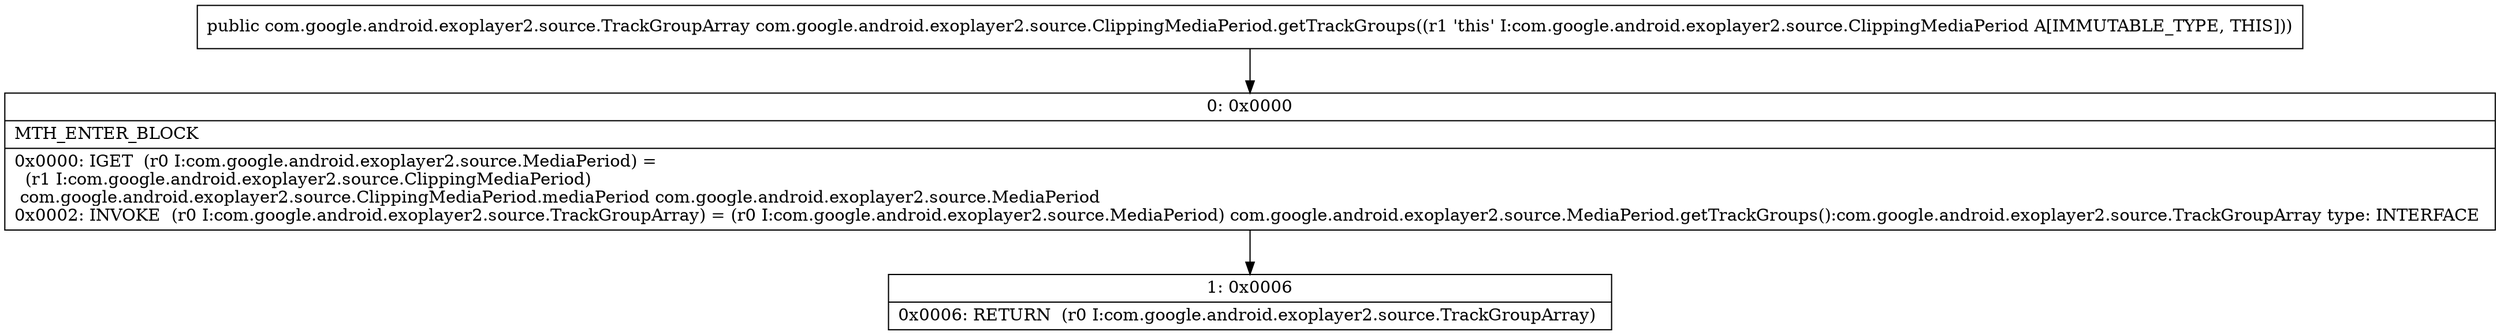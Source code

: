 digraph "CFG forcom.google.android.exoplayer2.source.ClippingMediaPeriod.getTrackGroups()Lcom\/google\/android\/exoplayer2\/source\/TrackGroupArray;" {
Node_0 [shape=record,label="{0\:\ 0x0000|MTH_ENTER_BLOCK\l|0x0000: IGET  (r0 I:com.google.android.exoplayer2.source.MediaPeriod) = \l  (r1 I:com.google.android.exoplayer2.source.ClippingMediaPeriod)\l com.google.android.exoplayer2.source.ClippingMediaPeriod.mediaPeriod com.google.android.exoplayer2.source.MediaPeriod \l0x0002: INVOKE  (r0 I:com.google.android.exoplayer2.source.TrackGroupArray) = (r0 I:com.google.android.exoplayer2.source.MediaPeriod) com.google.android.exoplayer2.source.MediaPeriod.getTrackGroups():com.google.android.exoplayer2.source.TrackGroupArray type: INTERFACE \l}"];
Node_1 [shape=record,label="{1\:\ 0x0006|0x0006: RETURN  (r0 I:com.google.android.exoplayer2.source.TrackGroupArray) \l}"];
MethodNode[shape=record,label="{public com.google.android.exoplayer2.source.TrackGroupArray com.google.android.exoplayer2.source.ClippingMediaPeriod.getTrackGroups((r1 'this' I:com.google.android.exoplayer2.source.ClippingMediaPeriod A[IMMUTABLE_TYPE, THIS])) }"];
MethodNode -> Node_0;
Node_0 -> Node_1;
}


